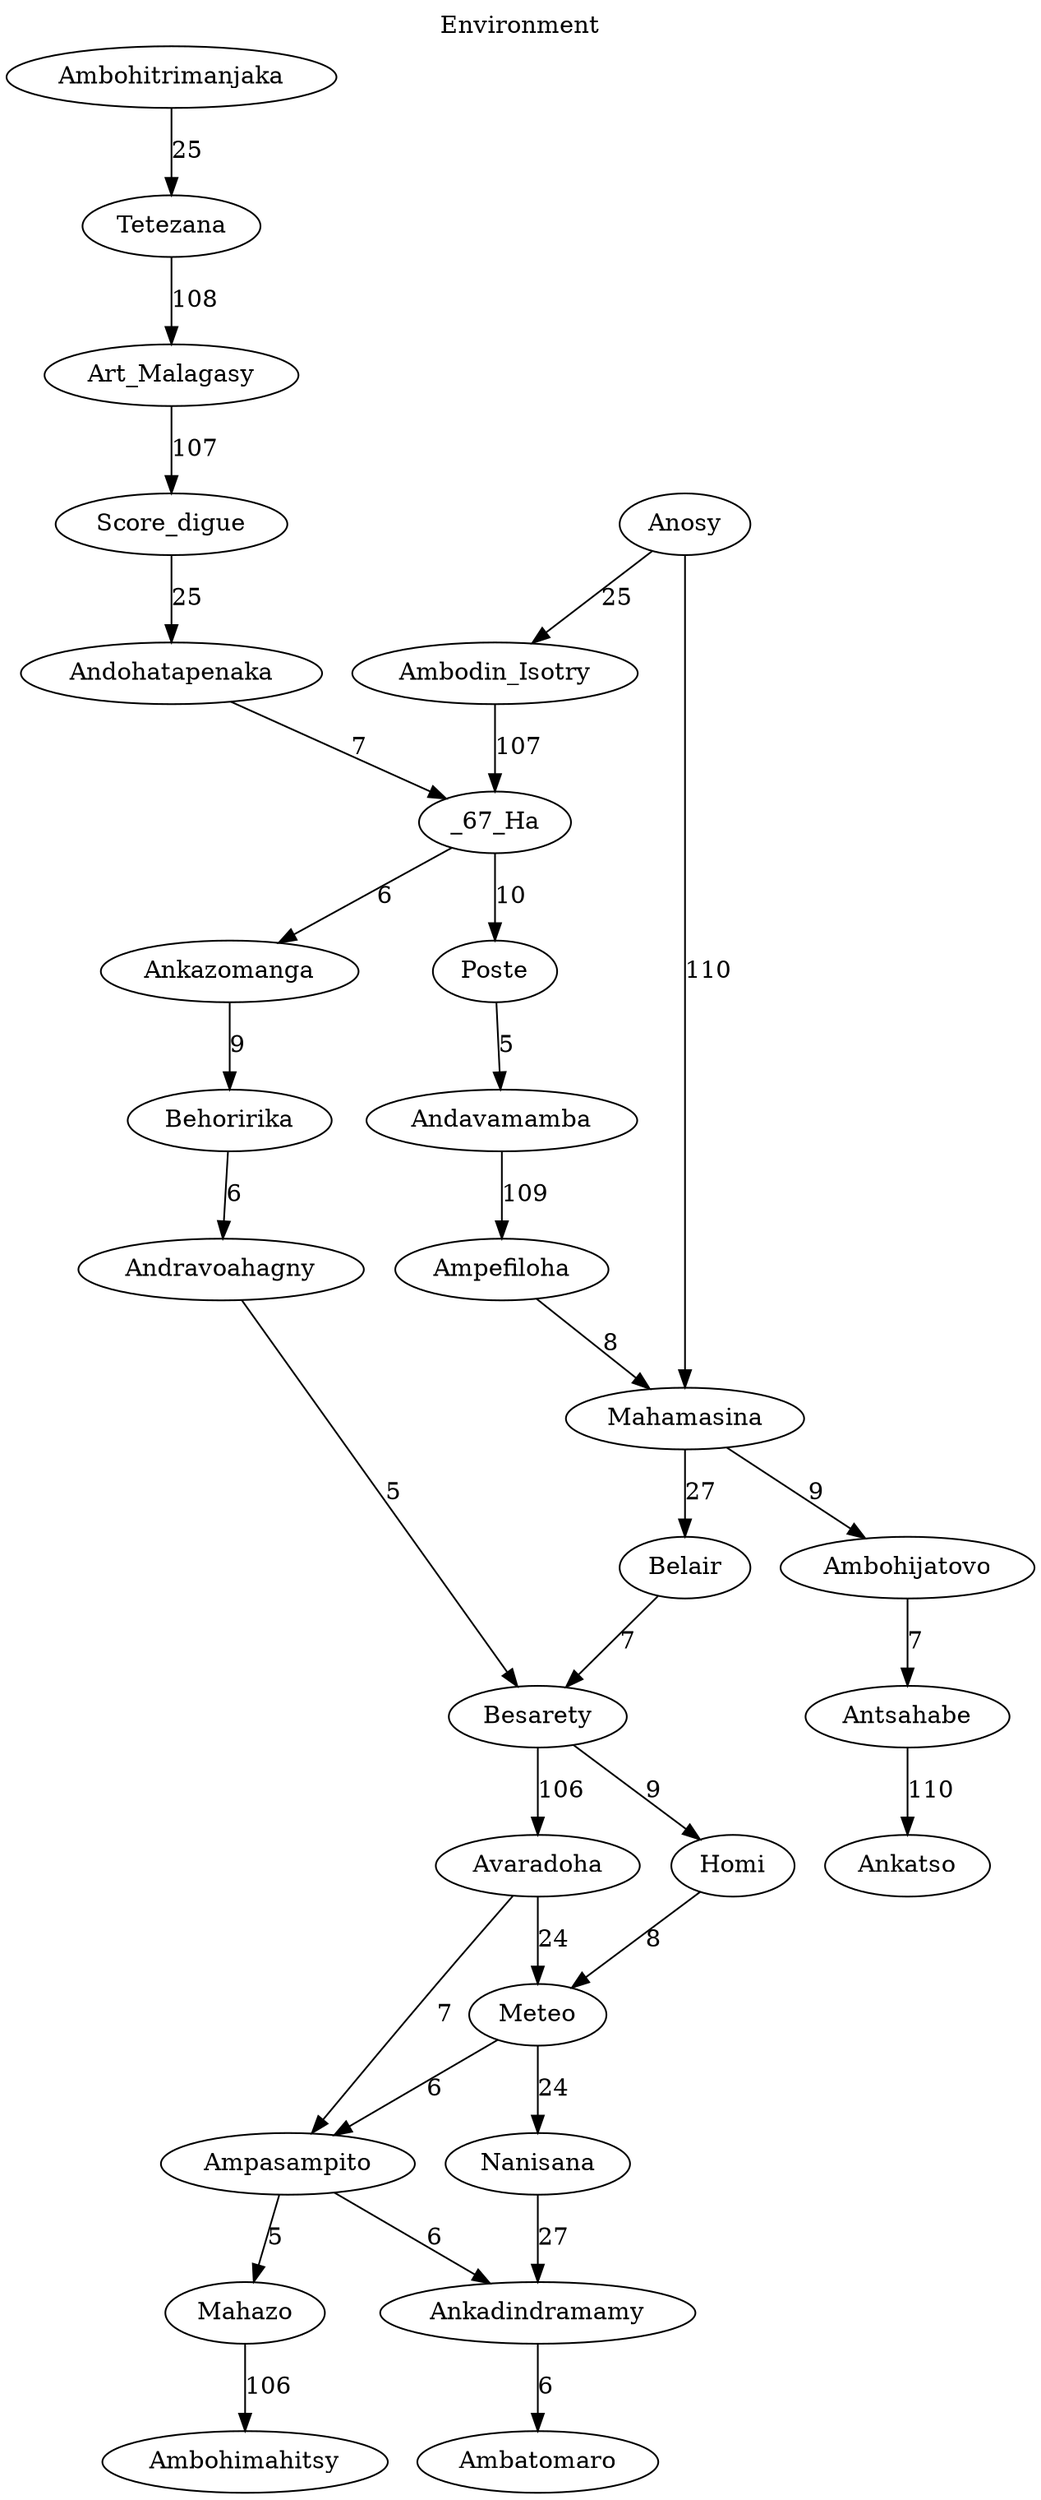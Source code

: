 digraph G {
	labelloc="t"	label="Environment"	Ambodin_Isotry -> _67_Ha [weight=107, label="107"];
	Art_Malagasy -> Score_digue [weight=107, label="107"];
	Antsahabe -> Ankatso [weight=110, label="110"];
	Andavamamba -> Ampefiloha [weight=109, label="109"];
	Ampefiloha -> Mahamasina [weight=8, label="8"];
	_67_Ha -> Poste [weight=10, label="10"];
	Meteo -> Ampasampito [weight=6, label="6"];
	Andohatapenaka -> _67_Ha [weight=7, label="7"];
	Meteo -> Nanisana [weight=24, label="24"];
	Mahamasina -> Belair [weight=27, label="27"];
	Ankazomanga -> Behoririka [weight=9, label="9"];
	Andravoahagny -> Besarety [weight=5, label="5"];
	Besarety -> Avaradoha [weight=106, label="106"];
	Ambohitrimanjaka -> Tetezana [weight=25, label="25"];
	Homi -> Meteo [weight=8, label="8"];
	Ampasampito -> Mahazo [weight=5, label="5"];
	Besarety -> Homi [weight=9, label="9"];
	Tetezana -> Art_Malagasy [weight=108, label="108"];
	Ampasampito -> Ankadindramamy [weight=6, label="6"];
	Poste -> Andavamamba [weight=5, label="5"];
	_67_Ha -> Ankazomanga [weight=6, label="6"];
	Behoririka -> Andravoahagny [weight=6, label="6"];
	Score_digue -> Andohatapenaka [weight=25, label="25"];
	Mahamasina -> Ambohijatovo [weight=9, label="9"];
	Anosy -> Mahamasina [weight=110, label="110"];
	Ankadindramamy -> Ambatomaro [weight=6, label="6"];
	Mahazo -> Ambohimahitsy [weight=106, label="106"];
	Anosy -> Ambodin_Isotry [weight=25, label="25"];
	Belair -> Besarety [weight=7, label="7"];
	Avaradoha -> Meteo [weight=24, label="24"];
	Ambohijatovo -> Antsahabe [weight=7, label="7"];
	Avaradoha -> Ampasampito [weight=7, label="7"];
	Nanisana -> Ankadindramamy [weight=27, label="27"];
	Andohatapenaka;
	Ambohitrimanjaka;
	_67_Ha;
	Art_Malagasy;
	Tetezana;
	Score_digue;
	Poste;
	Ampefiloha;
	_67_Ha;
	Mahamasina;
	Andavamamba;
	Ankatso;
	Ambohijatovo;
	Antsahabe;
	Besarety;
	Meteo;
	Nanisana;
	Mahamasina;
	Ambatomaro;
	Avaradoha;
	Anosy;
	Belair;
	Ankadindramamy;
	Besarety;
	Meteo;
	Andravoahagny;
	Behoririka;
	_67_Ha;
	Ambodin_Isotry;
	Ambatomaro;
	Anosy;
	Ankazomanga;
	Homi;
	Ampasampito;
	Ankadindramamy;
	Besarety;
	Avaradoha;
	Ambohimahitsy;
	Mahazo;
	Ampasampito;
}